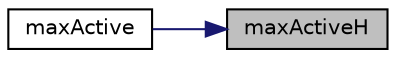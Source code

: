 digraph "maxActiveH"
{
 // LATEX_PDF_SIZE
  edge [fontname="Helvetica",fontsize="10",labelfontname="Helvetica",labelfontsize="10"];
  node [fontname="Helvetica",fontsize="10",shape=record];
  rankdir="RL";
  Node1 [label="maxActiveH",height=0.2,width=0.4,color="black", fillcolor="grey75", style="filled", fontcolor="black",tooltip=" "];
  Node1 -> Node2 [dir="back",color="midnightblue",fontsize="10",style="solid",fontname="Helvetica"];
  Node2 [label="maxActive",height=0.2,width=0.4,color="black", fillcolor="white", style="filled",URL="$namespacepFlow.html#a901374af9bb829fbdb7b4b8f836da5e3",tooltip=" "];
}
